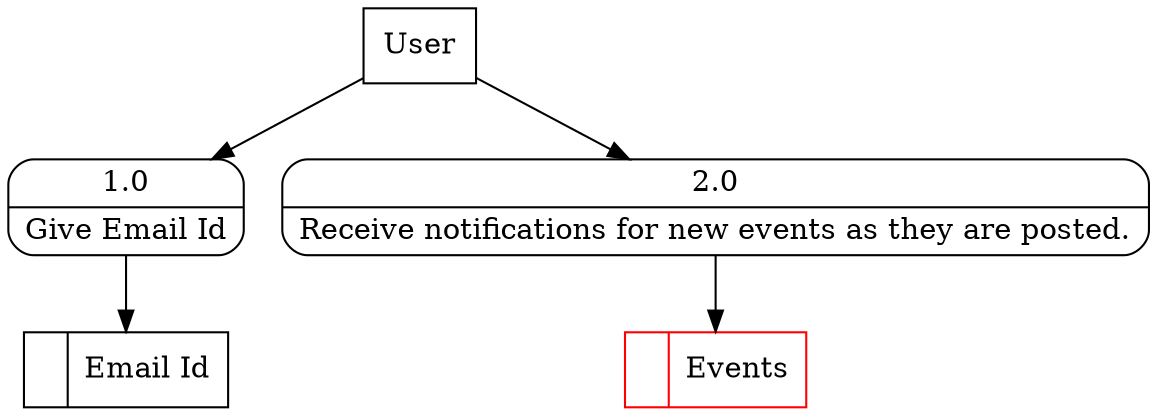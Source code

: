 digraph dfd2{ 
node[shape=record]
200 [label="<f0>  |<f1> Email Id " ];
201 [label="User" shape=box];
202 [label="{<f0> 1.0|<f1> Give Email Id }" shape=Mrecord];
2 [label="{<f0> 2.0|<f1> Receive notifications for new events as they are posted. }" shape=Mrecord];
201 -> 2
1001 [label="<f0>  |<f1> Events " color=red];
2 -> 1001
201 -> 202
202 -> 200
}